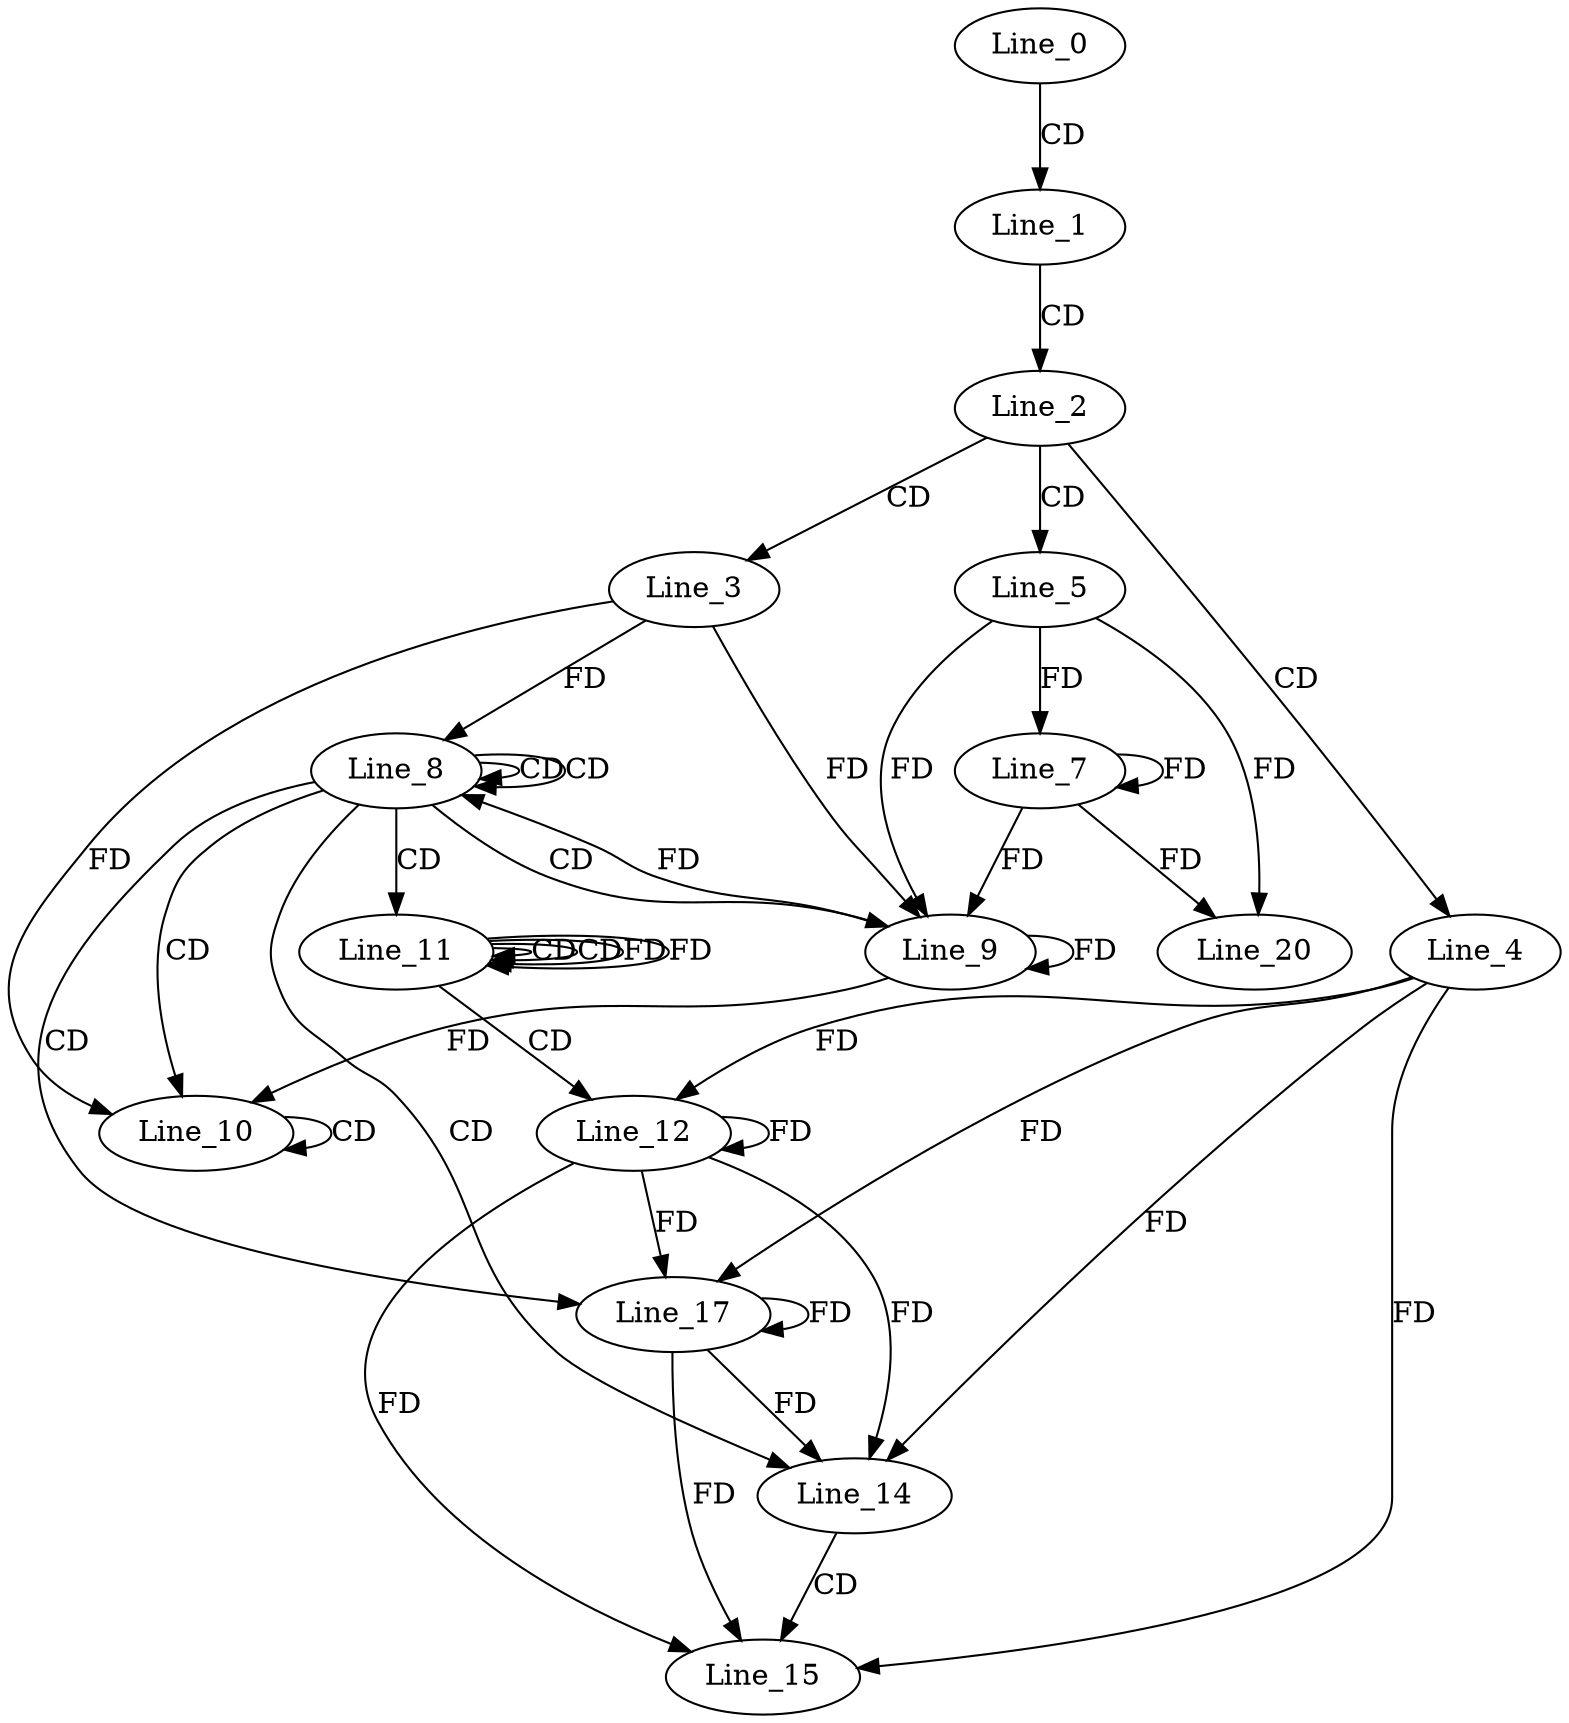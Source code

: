 digraph G {
  Line_0;
  Line_1;
  Line_2;
  Line_3;
  Line_4;
  Line_5;
  Line_7;
  Line_8;
  Line_9;
  Line_9;
  Line_10;
  Line_10;
  Line_11;
  Line_11;
  Line_11;
  Line_12;
  Line_12;
  Line_14;
  Line_15;
  Line_17;
  Line_8;
  Line_8;
  Line_20;
  Line_0 -> Line_1 [ label="CD" ];
  Line_1 -> Line_2 [ label="CD" ];
  Line_2 -> Line_3 [ label="CD" ];
  Line_2 -> Line_4 [ label="CD" ];
  Line_2 -> Line_5 [ label="CD" ];
  Line_5 -> Line_7 [ label="FD" ];
  Line_7 -> Line_7 [ label="FD" ];
  Line_8 -> Line_9 [ label="CD" ];
  Line_9 -> Line_9 [ label="FD" ];
  Line_3 -> Line_9 [ label="FD" ];
  Line_5 -> Line_9 [ label="FD" ];
  Line_7 -> Line_9 [ label="FD" ];
  Line_8 -> Line_10 [ label="CD" ];
  Line_10 -> Line_10 [ label="CD" ];
  Line_9 -> Line_10 [ label="FD" ];
  Line_3 -> Line_10 [ label="FD" ];
  Line_8 -> Line_11 [ label="CD" ];
  Line_11 -> Line_11 [ label="CD" ];
  Line_11 -> Line_11 [ label="CD" ];
  Line_11 -> Line_11 [ label="FD" ];
  Line_11 -> Line_12 [ label="CD" ];
  Line_12 -> Line_12 [ label="FD" ];
  Line_4 -> Line_12 [ label="FD" ];
  Line_8 -> Line_14 [ label="CD" ];
  Line_12 -> Line_14 [ label="FD" ];
  Line_4 -> Line_14 [ label="FD" ];
  Line_14 -> Line_15 [ label="CD" ];
  Line_12 -> Line_15 [ label="FD" ];
  Line_4 -> Line_15 [ label="FD" ];
  Line_8 -> Line_17 [ label="CD" ];
  Line_12 -> Line_17 [ label="FD" ];
  Line_17 -> Line_17 [ label="FD" ];
  Line_4 -> Line_17 [ label="FD" ];
  Line_8 -> Line_8 [ label="CD" ];
  Line_8 -> Line_8 [ label="CD" ];
  Line_9 -> Line_8 [ label="FD" ];
  Line_3 -> Line_8 [ label="FD" ];
  Line_5 -> Line_20 [ label="FD" ];
  Line_7 -> Line_20 [ label="FD" ];
  Line_17 -> Line_14 [ label="FD" ];
  Line_17 -> Line_15 [ label="FD" ];
  Line_11 -> Line_11 [ label="FD" ];
}
